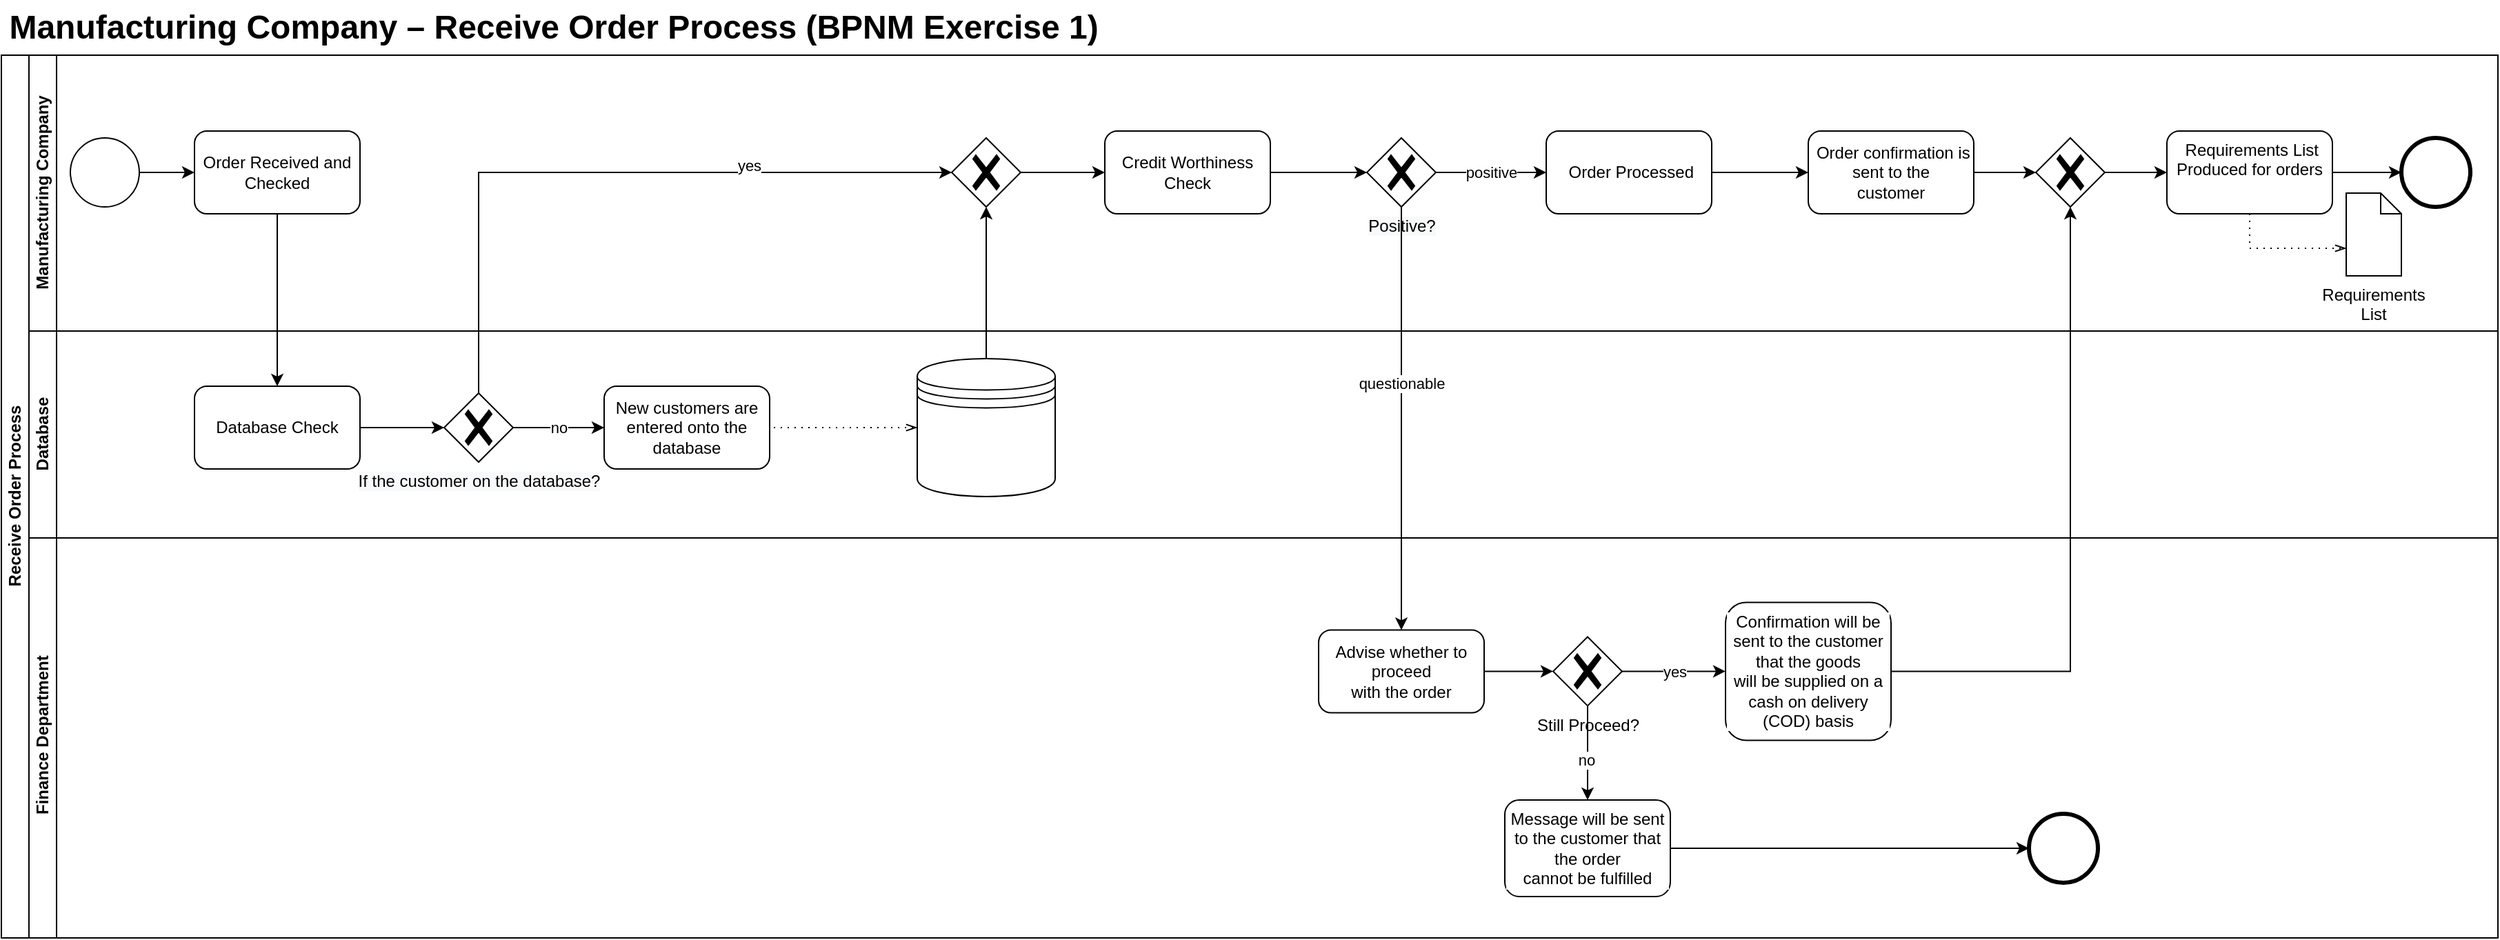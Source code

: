 <mxfile version="20.5.1" type="github">
  <diagram id="prtHgNgQTEPvFCAcTncT" name="Page-1">
    <mxGraphModel dx="1071" dy="1404" grid="1" gridSize="10" guides="1" tooltips="1" connect="1" arrows="1" fold="1" page="1" pageScale="1" pageWidth="827" pageHeight="1169" math="0" shadow="0">
      <root>
        <mxCell id="0" />
        <mxCell id="1" parent="0" />
        <mxCell id="sCqh_k6sWDSuuAvq-bQE-4" value="Receive Order Process" style="swimlane;html=1;childLayout=stackLayout;resizeParent=1;resizeParentMax=0;horizontal=0;startSize=20;horizontalStack=0;" parent="1" vertex="1">
          <mxGeometry x="20" y="60" width="1810" height="640" as="geometry" />
        </mxCell>
        <mxCell id="sCqh_k6sWDSuuAvq-bQE-5" value="Manufacturing Company" style="swimlane;html=1;startSize=20;horizontal=0;" parent="sCqh_k6sWDSuuAvq-bQE-4" vertex="1">
          <mxGeometry x="20" width="1790" height="200" as="geometry" />
        </mxCell>
        <mxCell id="EivGUYjmkYhkAb4sKnTX-81" value="" style="points=[[0.145,0.145,0],[0.5,0,0],[0.855,0.145,0],[1,0.5,0],[0.855,0.855,0],[0.5,1,0],[0.145,0.855,0],[0,0.5,0]];shape=mxgraph.bpmn.event;html=1;verticalLabelPosition=bottom;labelBackgroundColor=#ffffff;verticalAlign=top;align=center;perimeter=ellipsePerimeter;outlineConnect=0;aspect=fixed;outline=standard;symbol=general;" parent="sCqh_k6sWDSuuAvq-bQE-5" vertex="1">
          <mxGeometry x="30" y="60" width="50" height="50" as="geometry" />
        </mxCell>
        <mxCell id="rM8yhRp2Du8uCQyztUbN-6" value="Order Received and Checked" style="rounded=1;whiteSpace=wrap;html=1;" parent="sCqh_k6sWDSuuAvq-bQE-5" vertex="1">
          <mxGeometry x="120" y="55" width="120" height="60" as="geometry" />
        </mxCell>
        <mxCell id="EivGUYjmkYhkAb4sKnTX-31" style="edgeStyle=orthogonalEdgeStyle;rounded=0;orthogonalLoop=1;jettySize=auto;html=1;" parent="sCqh_k6sWDSuuAvq-bQE-5" source="EivGUYjmkYhkAb4sKnTX-81" target="rM8yhRp2Du8uCQyztUbN-6" edge="1">
          <mxGeometry relative="1" as="geometry">
            <mxPoint x="80" y="70" as="sourcePoint" />
          </mxGeometry>
        </mxCell>
        <mxCell id="sCqh_k6sWDSuuAvq-bQE-13" style="edgeStyle=orthogonalEdgeStyle;rounded=0;orthogonalLoop=1;jettySize=auto;html=1;" parent="sCqh_k6sWDSuuAvq-bQE-5" source="EivGUYjmkYhkAb4sKnTX-53" target="EivGUYjmkYhkAb4sKnTX-23" edge="1">
          <mxGeometry relative="1" as="geometry" />
        </mxCell>
        <mxCell id="EivGUYjmkYhkAb4sKnTX-53" value="" style="points=[[0.25,0.25,0],[0.5,0,0],[0.75,0.25,0],[1,0.5,0],[0.75,0.75,0],[0.5,1,0],[0.25,0.75,0],[0,0.5,0]];shape=mxgraph.bpmn.gateway2;html=1;verticalLabelPosition=bottom;labelBackgroundColor=#ffffff;verticalAlign=top;align=center;perimeter=rhombusPerimeter;outlineConnect=0;outline=none;symbol=none;gwType=exclusive;" parent="sCqh_k6sWDSuuAvq-bQE-5" vertex="1">
          <mxGeometry x="669" y="60" width="50" height="50" as="geometry" />
        </mxCell>
        <mxCell id="EivGUYjmkYhkAb4sKnTX-23" value="Credit Worthiness Check" style="rounded=1;whiteSpace=wrap;html=1;" parent="sCqh_k6sWDSuuAvq-bQE-5" vertex="1">
          <mxGeometry x="780" y="55" width="120" height="60" as="geometry" />
        </mxCell>
        <mxCell id="sCqh_k6sWDSuuAvq-bQE-17" value="positive" style="edgeStyle=orthogonalEdgeStyle;rounded=0;orthogonalLoop=1;jettySize=auto;html=1;" parent="sCqh_k6sWDSuuAvq-bQE-5" source="EivGUYjmkYhkAb4sKnTX-65" target="EivGUYjmkYhkAb4sKnTX-32" edge="1">
          <mxGeometry relative="1" as="geometry" />
        </mxCell>
        <mxCell id="EivGUYjmkYhkAb4sKnTX-65" value="&lt;span style=&quot;background-color: rgb(248, 249, 250);&quot;&gt;Positive?&lt;/span&gt;" style="points=[[0.25,0.25,0],[0.5,0,0],[0.75,0.25,0],[1,0.5,0],[0.75,0.75,0],[0.5,1,0],[0.25,0.75,0],[0,0.5,0]];shape=mxgraph.bpmn.gateway2;html=1;verticalLabelPosition=bottom;labelBackgroundColor=#ffffff;verticalAlign=top;align=center;perimeter=rhombusPerimeter;outlineConnect=0;outline=none;symbol=none;gwType=exclusive;" parent="sCqh_k6sWDSuuAvq-bQE-5" vertex="1">
          <mxGeometry x="970" y="60" width="50" height="50" as="geometry" />
        </mxCell>
        <mxCell id="EivGUYjmkYhkAb4sKnTX-26" style="edgeStyle=orthogonalEdgeStyle;rounded=0;orthogonalLoop=1;jettySize=auto;html=1;" parent="sCqh_k6sWDSuuAvq-bQE-5" source="EivGUYjmkYhkAb4sKnTX-23" target="EivGUYjmkYhkAb4sKnTX-65" edge="1">
          <mxGeometry relative="1" as="geometry">
            <mxPoint x="955" y="70" as="targetPoint" />
          </mxGeometry>
        </mxCell>
        <mxCell id="EivGUYjmkYhkAb4sKnTX-32" value="&amp;nbsp;Order Processed" style="rounded=1;whiteSpace=wrap;html=1;" parent="sCqh_k6sWDSuuAvq-bQE-5" vertex="1">
          <mxGeometry x="1100" y="55" width="120" height="60" as="geometry" />
        </mxCell>
        <mxCell id="EivGUYjmkYhkAb4sKnTX-34" value="&amp;nbsp;Order confirmation is sent to the &lt;br/&gt;customer" style="whiteSpace=wrap;html=1;rounded=1;" parent="sCqh_k6sWDSuuAvq-bQE-5" vertex="1">
          <mxGeometry x="1290" y="55" width="120" height="60" as="geometry" />
        </mxCell>
        <mxCell id="EivGUYjmkYhkAb4sKnTX-35" value="" style="edgeStyle=orthogonalEdgeStyle;rounded=0;orthogonalLoop=1;jettySize=auto;html=1;" parent="sCqh_k6sWDSuuAvq-bQE-5" source="EivGUYjmkYhkAb4sKnTX-32" target="EivGUYjmkYhkAb4sKnTX-34" edge="1">
          <mxGeometry relative="1" as="geometry" />
        </mxCell>
        <mxCell id="EivGUYjmkYhkAb4sKnTX-75" value="" style="points=[[0.25,0.25,0],[0.5,0,0],[0.75,0.25,0],[1,0.5,0],[0.75,0.75,0],[0.5,1,0],[0.25,0.75,0],[0,0.5,0]];shape=mxgraph.bpmn.gateway2;html=1;verticalLabelPosition=bottom;labelBackgroundColor=#ffffff;verticalAlign=top;align=center;perimeter=rhombusPerimeter;outlineConnect=0;outline=none;symbol=none;gwType=exclusive;" parent="sCqh_k6sWDSuuAvq-bQE-5" vertex="1">
          <mxGeometry x="1455" y="60" width="50" height="50" as="geometry" />
        </mxCell>
        <mxCell id="EivGUYjmkYhkAb4sKnTX-76" style="edgeStyle=orthogonalEdgeStyle;rounded=0;orthogonalLoop=1;jettySize=auto;html=1;" parent="sCqh_k6sWDSuuAvq-bQE-5" source="EivGUYjmkYhkAb4sKnTX-34" target="EivGUYjmkYhkAb4sKnTX-75" edge="1">
          <mxGeometry relative="1" as="geometry" />
        </mxCell>
        <mxCell id="EivGUYjmkYhkAb4sKnTX-77" value="&amp;nbsp;Requirements List Produced for orders" style="rounded=1;whiteSpace=wrap;html=1;verticalAlign=top;labelBackgroundColor=#ffffff;" parent="sCqh_k6sWDSuuAvq-bQE-5" vertex="1">
          <mxGeometry x="1550" y="55" width="120" height="60" as="geometry" />
        </mxCell>
        <mxCell id="EivGUYjmkYhkAb4sKnTX-78" style="edgeStyle=orthogonalEdgeStyle;rounded=0;orthogonalLoop=1;jettySize=auto;html=1;" parent="sCqh_k6sWDSuuAvq-bQE-5" source="EivGUYjmkYhkAb4sKnTX-75" target="EivGUYjmkYhkAb4sKnTX-77" edge="1">
          <mxGeometry relative="1" as="geometry" />
        </mxCell>
        <mxCell id="sCqh_k6sWDSuuAvq-bQE-1" value="" style="points=[[0.145,0.145,0],[0.5,0,0],[0.855,0.145,0],[1,0.5,0],[0.855,0.855,0],[0.5,1,0],[0.145,0.855,0],[0,0.5,0]];shape=mxgraph.bpmn.event;html=1;verticalLabelPosition=bottom;labelBackgroundColor=#ffffff;verticalAlign=top;align=center;perimeter=ellipsePerimeter;outlineConnect=0;aspect=fixed;outline=end;symbol=terminate2;" parent="sCqh_k6sWDSuuAvq-bQE-5" vertex="1">
          <mxGeometry x="1720" y="60" width="50" height="50" as="geometry" />
        </mxCell>
        <mxCell id="sCqh_k6sWDSuuAvq-bQE-9" style="edgeStyle=orthogonalEdgeStyle;rounded=0;orthogonalLoop=1;jettySize=auto;html=1;entryX=0;entryY=0.5;entryDx=0;entryDy=0;entryPerimeter=0;" parent="sCqh_k6sWDSuuAvq-bQE-5" source="EivGUYjmkYhkAb4sKnTX-77" target="sCqh_k6sWDSuuAvq-bQE-1" edge="1">
          <mxGeometry relative="1" as="geometry" />
        </mxCell>
        <mxCell id="yE6X2wlLhqLpTypoaV9b-4" value="&lt;span style=&quot;background-color: rgb(255, 255, 255);&quot;&gt;Requirements List&lt;/span&gt;" style="shape=mxgraph.bpmn.data;labelPosition=center;verticalLabelPosition=bottom;align=center;verticalAlign=top;whiteSpace=wrap;size=15;html=1;" vertex="1" parent="sCqh_k6sWDSuuAvq-bQE-5">
          <mxGeometry x="1680" y="100" width="40" height="60" as="geometry" />
        </mxCell>
        <mxCell id="yE6X2wlLhqLpTypoaV9b-8" value="" style="edgeStyle=elbowEdgeStyle;fontSize=12;html=1;endFill=0;startFill=0;endSize=6;startSize=6;dashed=1;dashPattern=1 4;endArrow=openThin;startArrow=none;rounded=0;" edge="1" parent="sCqh_k6sWDSuuAvq-bQE-5" source="EivGUYjmkYhkAb4sKnTX-77" target="yE6X2wlLhqLpTypoaV9b-4">
          <mxGeometry width="160" relative="1" as="geometry">
            <mxPoint x="1610" y="130" as="sourcePoint" />
            <mxPoint x="1380" y="40" as="targetPoint" />
            <Array as="points">
              <mxPoint x="1610" y="140" />
              <mxPoint x="1610" y="100" />
            </Array>
          </mxGeometry>
        </mxCell>
        <mxCell id="sCqh_k6sWDSuuAvq-bQE-6" value="Database" style="swimlane;html=1;startSize=20;horizontal=0;" parent="sCqh_k6sWDSuuAvq-bQE-4" vertex="1">
          <mxGeometry x="20" y="200" width="1790" height="150" as="geometry" />
        </mxCell>
        <mxCell id="EivGUYjmkYhkAb4sKnTX-1" value="Database Check" style="rounded=1;whiteSpace=wrap;html=1;" parent="sCqh_k6sWDSuuAvq-bQE-6" vertex="1">
          <mxGeometry x="120" y="40" width="120" height="60" as="geometry" />
        </mxCell>
        <mxCell id="EivGUYjmkYhkAb4sKnTX-4" value="" style="shape=datastore;whiteSpace=wrap;html=1;labelPosition=center;verticalLabelPosition=bottom;align=center;verticalAlign=top;" parent="sCqh_k6sWDSuuAvq-bQE-6" vertex="1">
          <mxGeometry x="644" y="20" width="100" height="100" as="geometry" />
        </mxCell>
        <mxCell id="EivGUYjmkYhkAb4sKnTX-67" value="&lt;span style=&quot;background-color: rgb(248, 249, 250);&quot;&gt;If the customer on the database?&lt;/span&gt;" style="points=[[0.25,0.25,0],[0.5,0,0],[0.75,0.25,0],[1,0.5,0],[0.75,0.75,0],[0.5,1,0],[0.25,0.75,0],[0,0.5,0]];shape=mxgraph.bpmn.gateway2;html=1;verticalLabelPosition=bottom;labelBackgroundColor=#ffffff;verticalAlign=top;align=center;perimeter=rhombusPerimeter;outlineConnect=0;outline=none;symbol=none;gwType=exclusive;" parent="sCqh_k6sWDSuuAvq-bQE-6" vertex="1">
          <mxGeometry x="301" y="45" width="50" height="50" as="geometry" />
        </mxCell>
        <mxCell id="EivGUYjmkYhkAb4sKnTX-3" style="edgeStyle=orthogonalEdgeStyle;rounded=0;orthogonalLoop=1;jettySize=auto;html=1;" parent="sCqh_k6sWDSuuAvq-bQE-6" source="EivGUYjmkYhkAb4sKnTX-1" target="EivGUYjmkYhkAb4sKnTX-67" edge="1">
          <mxGeometry relative="1" as="geometry">
            <mxPoint x="277" y="60" as="targetPoint" />
          </mxGeometry>
        </mxCell>
        <mxCell id="EivGUYjmkYhkAb4sKnTX-20" value="New customers are entered onto the database" style="rounded=1;whiteSpace=wrap;html=1;" parent="sCqh_k6sWDSuuAvq-bQE-6" vertex="1">
          <mxGeometry x="417" y="40" width="120" height="60" as="geometry" />
        </mxCell>
        <mxCell id="EivGUYjmkYhkAb4sKnTX-21" value="no" style="edgeStyle=orthogonalEdgeStyle;rounded=0;orthogonalLoop=1;jettySize=auto;html=1;" parent="sCqh_k6sWDSuuAvq-bQE-6" source="EivGUYjmkYhkAb4sKnTX-67" target="EivGUYjmkYhkAb4sKnTX-20" edge="1">
          <mxGeometry relative="1" as="geometry">
            <mxPoint x="357" y="60" as="sourcePoint" />
          </mxGeometry>
        </mxCell>
        <mxCell id="yE6X2wlLhqLpTypoaV9b-6" value="" style="edgeStyle=elbowEdgeStyle;fontSize=12;html=1;endFill=0;startFill=0;endSize=6;startSize=6;dashed=1;dashPattern=1 4;endArrow=openThin;startArrow=none;rounded=0;" edge="1" parent="sCqh_k6sWDSuuAvq-bQE-6" target="EivGUYjmkYhkAb4sKnTX-4">
          <mxGeometry width="160" relative="1" as="geometry">
            <mxPoint x="540" y="70" as="sourcePoint" />
            <mxPoint x="630" y="70" as="targetPoint" />
          </mxGeometry>
        </mxCell>
        <mxCell id="sCqh_k6sWDSuuAvq-bQE-7" value="&amp;nbsp;Finance Department" style="swimlane;html=1;startSize=20;horizontal=0;" parent="sCqh_k6sWDSuuAvq-bQE-4" vertex="1">
          <mxGeometry x="20" y="350" width="1790" height="290" as="geometry" />
        </mxCell>
        <mxCell id="EivGUYjmkYhkAb4sKnTX-60" value="Confirmation will be sent to the customer that the goods &lt;br&gt;will be supplied on a cash on delivery (COD) basis" style="rounded=1;whiteSpace=wrap;html=1;verticalAlign=top;labelBackgroundColor=#ffffff;" parent="sCqh_k6sWDSuuAvq-bQE-7" vertex="1">
          <mxGeometry x="1230" y="46.73" width="120" height="100" as="geometry" />
        </mxCell>
        <mxCell id="EivGUYjmkYhkAb4sKnTX-43" value="Advise whether to proceed &lt;br/&gt;with the order" style="whiteSpace=wrap;html=1;rounded=1;" parent="sCqh_k6sWDSuuAvq-bQE-7" vertex="1">
          <mxGeometry x="935" y="66.73" width="120" height="60" as="geometry" />
        </mxCell>
        <mxCell id="EivGUYjmkYhkAb4sKnTX-62" value="Message will be sent to the customer that the order &lt;br/&gt;cannot be fulfilled" style="rounded=1;whiteSpace=wrap;html=1;verticalAlign=top;labelBackgroundColor=#ffffff;" parent="sCqh_k6sWDSuuAvq-bQE-7" vertex="1">
          <mxGeometry x="1070" y="190" width="120" height="70" as="geometry" />
        </mxCell>
        <mxCell id="EivGUYjmkYhkAb4sKnTX-66" value="Still Proceed?" style="points=[[0.25,0.25,0],[0.5,0,0],[0.75,0.25,0],[1,0.5,0],[0.75,0.75,0],[0.5,1,0],[0.25,0.75,0],[0,0.5,0]];shape=mxgraph.bpmn.gateway2;html=1;verticalLabelPosition=bottom;labelBackgroundColor=#ffffff;verticalAlign=top;align=center;perimeter=rhombusPerimeter;outlineConnect=0;outline=none;symbol=none;gwType=exclusive;" parent="sCqh_k6sWDSuuAvq-bQE-7" vertex="1">
          <mxGeometry x="1105" y="71.73" width="50" height="50" as="geometry" />
        </mxCell>
        <mxCell id="EivGUYjmkYhkAb4sKnTX-58" style="edgeStyle=orthogonalEdgeStyle;rounded=0;orthogonalLoop=1;jettySize=auto;html=1;" parent="sCqh_k6sWDSuuAvq-bQE-7" source="EivGUYjmkYhkAb4sKnTX-43" target="EivGUYjmkYhkAb4sKnTX-66" edge="1">
          <mxGeometry relative="1" as="geometry">
            <mxPoint x="1105" y="41.73" as="targetPoint" />
          </mxGeometry>
        </mxCell>
        <mxCell id="EivGUYjmkYhkAb4sKnTX-64" style="edgeStyle=orthogonalEdgeStyle;rounded=0;orthogonalLoop=1;jettySize=auto;html=1;entryX=0.5;entryY=0;entryDx=0;entryDy=0;" parent="sCqh_k6sWDSuuAvq-bQE-7" source="EivGUYjmkYhkAb4sKnTX-66" target="EivGUYjmkYhkAb4sKnTX-62" edge="1">
          <mxGeometry relative="1" as="geometry">
            <mxPoint x="1130" y="66.73" as="sourcePoint" />
          </mxGeometry>
        </mxCell>
        <mxCell id="EivGUYjmkYhkAb4sKnTX-70" value="no" style="edgeLabel;html=1;align=center;verticalAlign=middle;resizable=0;points=[];" parent="EivGUYjmkYhkAb4sKnTX-64" vertex="1" connectable="0">
          <mxGeometry x="0.164" y="-1" relative="1" as="geometry">
            <mxPoint as="offset" />
          </mxGeometry>
        </mxCell>
        <mxCell id="sCqh_k6sWDSuuAvq-bQE-3" value="" style="points=[[0.145,0.145,0],[0.5,0,0],[0.855,0.145,0],[1,0.5,0],[0.855,0.855,0],[0.5,1,0],[0.145,0.855,0],[0,0.5,0]];shape=mxgraph.bpmn.event;html=1;verticalLabelPosition=bottom;labelBackgroundColor=#ffffff;verticalAlign=top;align=center;perimeter=ellipsePerimeter;outlineConnect=0;aspect=fixed;outline=end;symbol=terminate2;" parent="sCqh_k6sWDSuuAvq-bQE-7" vertex="1">
          <mxGeometry x="1450" y="200" width="50" height="50" as="geometry" />
        </mxCell>
        <mxCell id="EivGUYjmkYhkAb4sKnTX-72" style="edgeStyle=orthogonalEdgeStyle;rounded=0;orthogonalLoop=1;jettySize=auto;html=1;" parent="sCqh_k6sWDSuuAvq-bQE-7" source="EivGUYjmkYhkAb4sKnTX-62" target="sCqh_k6sWDSuuAvq-bQE-3" edge="1">
          <mxGeometry relative="1" as="geometry">
            <mxPoint x="1276" y="146.73" as="targetPoint" />
          </mxGeometry>
        </mxCell>
        <mxCell id="EivGUYjmkYhkAb4sKnTX-61" value="yes" style="edgeStyle=orthogonalEdgeStyle;rounded=0;orthogonalLoop=1;jettySize=auto;html=1;exitX=1;exitY=0.5;exitDx=0;exitDy=0;exitPerimeter=0;" parent="sCqh_k6sWDSuuAvq-bQE-7" source="EivGUYjmkYhkAb4sKnTX-66" target="EivGUYjmkYhkAb4sKnTX-60" edge="1">
          <mxGeometry relative="1" as="geometry">
            <mxPoint x="1155" y="41.73" as="sourcePoint" />
          </mxGeometry>
        </mxCell>
        <mxCell id="EivGUYjmkYhkAb4sKnTX-2" style="edgeStyle=orthogonalEdgeStyle;rounded=0;orthogonalLoop=1;jettySize=auto;html=1;" parent="sCqh_k6sWDSuuAvq-bQE-4" source="rM8yhRp2Du8uCQyztUbN-6" target="EivGUYjmkYhkAb4sKnTX-1" edge="1">
          <mxGeometry relative="1" as="geometry" />
        </mxCell>
        <mxCell id="EivGUYjmkYhkAb4sKnTX-28" style="edgeStyle=orthogonalEdgeStyle;rounded=0;orthogonalLoop=1;jettySize=auto;html=1;entryX=0.5;entryY=1;entryDx=0;entryDy=0;entryPerimeter=0;" parent="sCqh_k6sWDSuuAvq-bQE-4" source="EivGUYjmkYhkAb4sKnTX-4" target="EivGUYjmkYhkAb4sKnTX-53" edge="1">
          <mxGeometry relative="1" as="geometry">
            <mxPoint x="670" y="-495" as="targetPoint" />
          </mxGeometry>
        </mxCell>
        <mxCell id="sCqh_k6sWDSuuAvq-bQE-11" style="edgeStyle=orthogonalEdgeStyle;rounded=0;orthogonalLoop=1;jettySize=auto;html=1;entryX=0;entryY=0.5;entryDx=0;entryDy=0;entryPerimeter=0;" parent="sCqh_k6sWDSuuAvq-bQE-4" source="EivGUYjmkYhkAb4sKnTX-67" target="EivGUYjmkYhkAb4sKnTX-53" edge="1">
          <mxGeometry relative="1" as="geometry">
            <Array as="points">
              <mxPoint x="346" y="85" />
            </Array>
          </mxGeometry>
        </mxCell>
        <mxCell id="sCqh_k6sWDSuuAvq-bQE-12" value="yes" style="edgeLabel;html=1;align=center;verticalAlign=middle;resizable=0;points=[];" parent="sCqh_k6sWDSuuAvq-bQE-11" vertex="1" connectable="0">
          <mxGeometry x="0.41" y="5" relative="1" as="geometry">
            <mxPoint x="1" as="offset" />
          </mxGeometry>
        </mxCell>
        <mxCell id="sCqh_k6sWDSuuAvq-bQE-15" style="edgeStyle=orthogonalEdgeStyle;rounded=0;orthogonalLoop=1;jettySize=auto;html=1;entryX=0.5;entryY=0;entryDx=0;entryDy=0;" parent="sCqh_k6sWDSuuAvq-bQE-4" source="EivGUYjmkYhkAb4sKnTX-65" target="EivGUYjmkYhkAb4sKnTX-43" edge="1">
          <mxGeometry relative="1" as="geometry" />
        </mxCell>
        <mxCell id="sCqh_k6sWDSuuAvq-bQE-16" value="questionable" style="edgeLabel;html=1;align=center;verticalAlign=middle;resizable=0;points=[];" parent="sCqh_k6sWDSuuAvq-bQE-15" vertex="1" connectable="0">
          <mxGeometry x="-0.161" relative="1" as="geometry">
            <mxPoint y="-1" as="offset" />
          </mxGeometry>
        </mxCell>
        <mxCell id="EivGUYjmkYhkAb4sKnTX-73" style="edgeStyle=orthogonalEdgeStyle;rounded=0;orthogonalLoop=1;jettySize=auto;html=1;entryX=0.5;entryY=1;entryDx=0;entryDy=0;entryPerimeter=0;" parent="sCqh_k6sWDSuuAvq-bQE-4" source="EivGUYjmkYhkAb4sKnTX-60" target="EivGUYjmkYhkAb4sKnTX-75" edge="1">
          <mxGeometry relative="1" as="geometry">
            <mxPoint x="1490" y="130" as="targetPoint" />
          </mxGeometry>
        </mxCell>
        <mxCell id="sCqh_k6sWDSuuAvq-bQE-20" value="Manufacturing Company – Receive Order Process (BPNM Exercise 1)" style="text;strokeColor=none;fillColor=none;html=1;fontSize=24;fontStyle=1;verticalAlign=middle;align=center;" parent="1" vertex="1">
          <mxGeometry x="370" y="20" width="100" height="40" as="geometry" />
        </mxCell>
      </root>
    </mxGraphModel>
  </diagram>
</mxfile>
